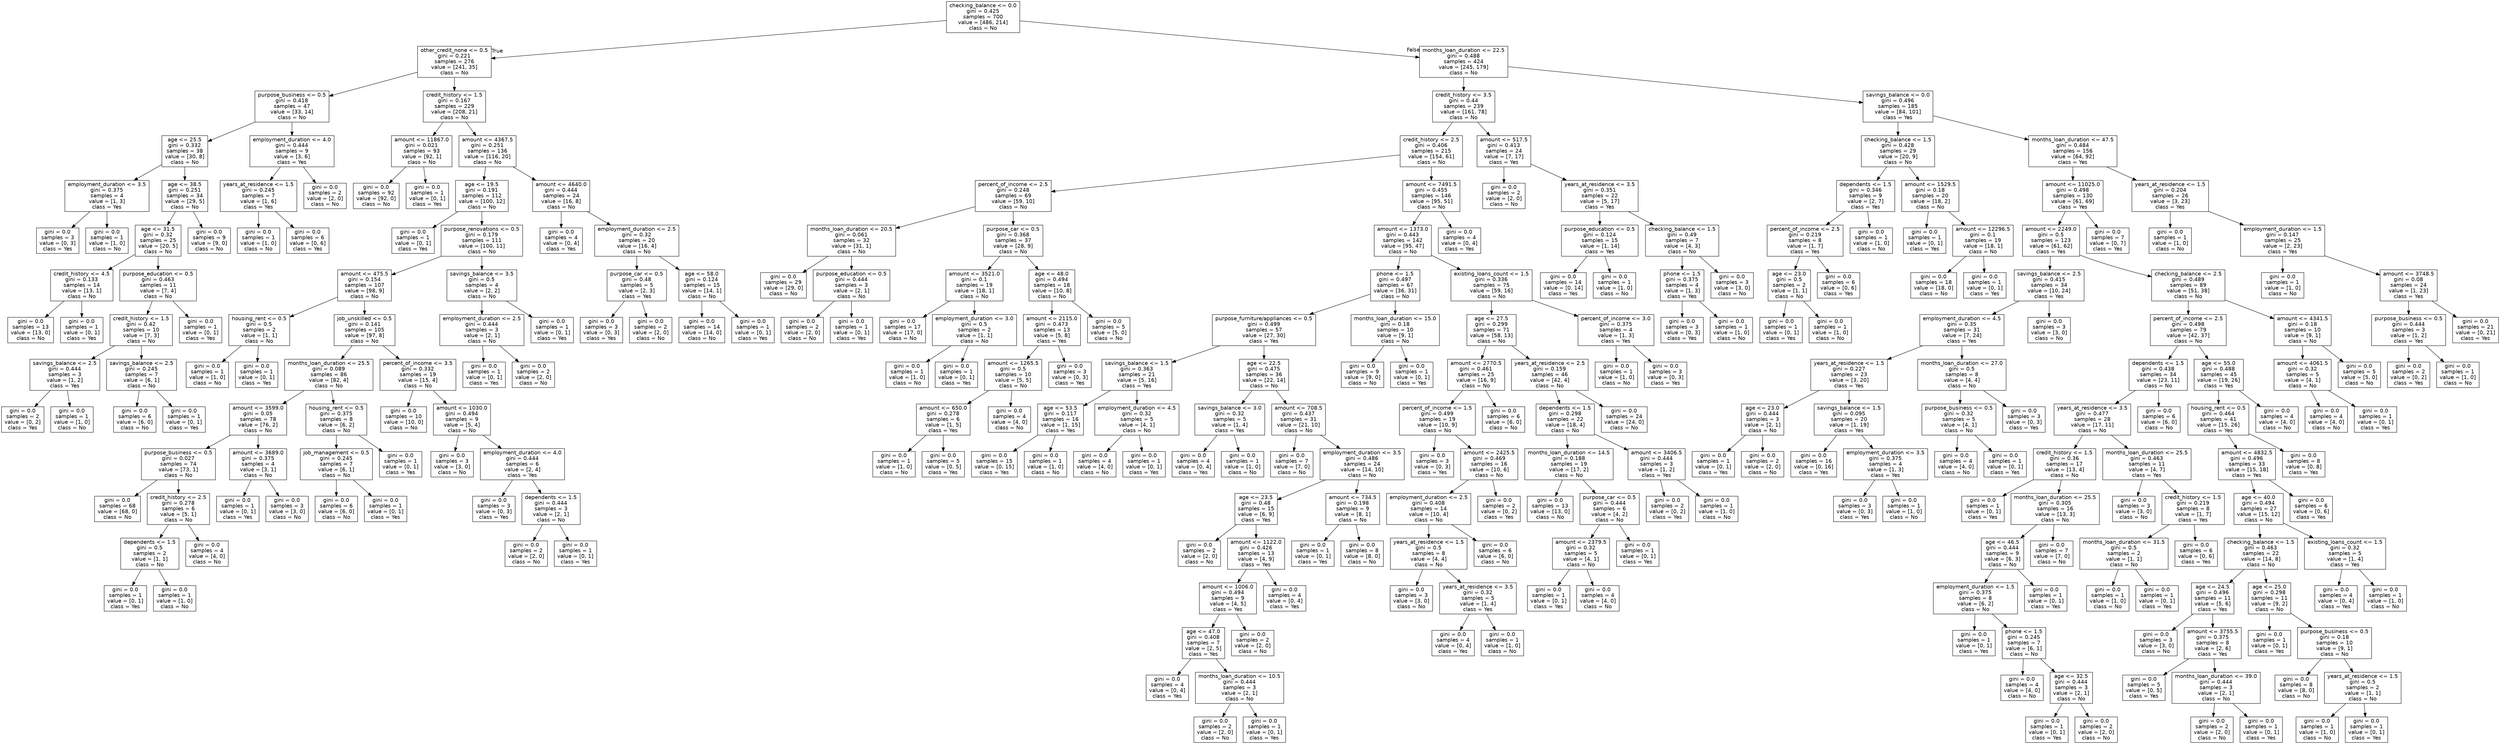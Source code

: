 digraph Tree {
node [shape=box, fontname="helvetica"] ;
edge [fontname="helvetica"] ;
0 [label="checking_balance <= 0.0\ngini = 0.425\nsamples = 700\nvalue = [486, 214]\nclass = No"] ;
1 [label="other_credit_none <= 0.5\ngini = 0.221\nsamples = 276\nvalue = [241, 35]\nclass = No"] ;
0 -> 1 [labeldistance=2.5, labelangle=45, headlabel="True"] ;
2 [label="purpose_business <= 0.5\ngini = 0.418\nsamples = 47\nvalue = [33, 14]\nclass = No"] ;
1 -> 2 ;
3 [label="age <= 25.5\ngini = 0.332\nsamples = 38\nvalue = [30, 8]\nclass = No"] ;
2 -> 3 ;
4 [label="employment_duration <= 3.5\ngini = 0.375\nsamples = 4\nvalue = [1, 3]\nclass = Yes"] ;
3 -> 4 ;
5 [label="gini = 0.0\nsamples = 3\nvalue = [0, 3]\nclass = Yes"] ;
4 -> 5 ;
6 [label="gini = 0.0\nsamples = 1\nvalue = [1, 0]\nclass = No"] ;
4 -> 6 ;
7 [label="age <= 38.5\ngini = 0.251\nsamples = 34\nvalue = [29, 5]\nclass = No"] ;
3 -> 7 ;
8 [label="age <= 31.5\ngini = 0.32\nsamples = 25\nvalue = [20, 5]\nclass = No"] ;
7 -> 8 ;
9 [label="credit_history <= 4.5\ngini = 0.133\nsamples = 14\nvalue = [13, 1]\nclass = No"] ;
8 -> 9 ;
10 [label="gini = 0.0\nsamples = 13\nvalue = [13, 0]\nclass = No"] ;
9 -> 10 ;
11 [label="gini = 0.0\nsamples = 1\nvalue = [0, 1]\nclass = Yes"] ;
9 -> 11 ;
12 [label="purpose_education <= 0.5\ngini = 0.463\nsamples = 11\nvalue = [7, 4]\nclass = No"] ;
8 -> 12 ;
13 [label="credit_history <= 1.5\ngini = 0.42\nsamples = 10\nvalue = [7, 3]\nclass = No"] ;
12 -> 13 ;
14 [label="savings_balance <= 2.5\ngini = 0.444\nsamples = 3\nvalue = [1, 2]\nclass = Yes"] ;
13 -> 14 ;
15 [label="gini = 0.0\nsamples = 2\nvalue = [0, 2]\nclass = Yes"] ;
14 -> 15 ;
16 [label="gini = 0.0\nsamples = 1\nvalue = [1, 0]\nclass = No"] ;
14 -> 16 ;
17 [label="savings_balance <= 2.5\ngini = 0.245\nsamples = 7\nvalue = [6, 1]\nclass = No"] ;
13 -> 17 ;
18 [label="gini = 0.0\nsamples = 6\nvalue = [6, 0]\nclass = No"] ;
17 -> 18 ;
19 [label="gini = 0.0\nsamples = 1\nvalue = [0, 1]\nclass = Yes"] ;
17 -> 19 ;
20 [label="gini = 0.0\nsamples = 1\nvalue = [0, 1]\nclass = Yes"] ;
12 -> 20 ;
21 [label="gini = 0.0\nsamples = 9\nvalue = [9, 0]\nclass = No"] ;
7 -> 21 ;
22 [label="employment_duration <= 4.0\ngini = 0.444\nsamples = 9\nvalue = [3, 6]\nclass = Yes"] ;
2 -> 22 ;
23 [label="years_at_residence <= 1.5\ngini = 0.245\nsamples = 7\nvalue = [1, 6]\nclass = Yes"] ;
22 -> 23 ;
24 [label="gini = 0.0\nsamples = 1\nvalue = [1, 0]\nclass = No"] ;
23 -> 24 ;
25 [label="gini = 0.0\nsamples = 6\nvalue = [0, 6]\nclass = Yes"] ;
23 -> 25 ;
26 [label="gini = 0.0\nsamples = 2\nvalue = [2, 0]\nclass = No"] ;
22 -> 26 ;
27 [label="credit_history <= 1.5\ngini = 0.167\nsamples = 229\nvalue = [208, 21]\nclass = No"] ;
1 -> 27 ;
28 [label="amount <= 11867.0\ngini = 0.021\nsamples = 93\nvalue = [92, 1]\nclass = No"] ;
27 -> 28 ;
29 [label="gini = 0.0\nsamples = 92\nvalue = [92, 0]\nclass = No"] ;
28 -> 29 ;
30 [label="gini = 0.0\nsamples = 1\nvalue = [0, 1]\nclass = Yes"] ;
28 -> 30 ;
31 [label="amount <= 4367.5\ngini = 0.251\nsamples = 136\nvalue = [116, 20]\nclass = No"] ;
27 -> 31 ;
32 [label="age <= 19.5\ngini = 0.191\nsamples = 112\nvalue = [100, 12]\nclass = No"] ;
31 -> 32 ;
33 [label="gini = 0.0\nsamples = 1\nvalue = [0, 1]\nclass = Yes"] ;
32 -> 33 ;
34 [label="purpose_renovations <= 0.5\ngini = 0.179\nsamples = 111\nvalue = [100, 11]\nclass = No"] ;
32 -> 34 ;
35 [label="amount <= 475.5\ngini = 0.154\nsamples = 107\nvalue = [98, 9]\nclass = No"] ;
34 -> 35 ;
36 [label="housing_rent <= 0.5\ngini = 0.5\nsamples = 2\nvalue = [1, 1]\nclass = No"] ;
35 -> 36 ;
37 [label="gini = 0.0\nsamples = 1\nvalue = [1, 0]\nclass = No"] ;
36 -> 37 ;
38 [label="gini = 0.0\nsamples = 1\nvalue = [0, 1]\nclass = Yes"] ;
36 -> 38 ;
39 [label="job_unskilled <= 0.5\ngini = 0.141\nsamples = 105\nvalue = [97, 8]\nclass = No"] ;
35 -> 39 ;
40 [label="months_loan_duration <= 25.5\ngini = 0.089\nsamples = 86\nvalue = [82, 4]\nclass = No"] ;
39 -> 40 ;
41 [label="amount <= 3599.0\ngini = 0.05\nsamples = 78\nvalue = [76, 2]\nclass = No"] ;
40 -> 41 ;
42 [label="purpose_business <= 0.5\ngini = 0.027\nsamples = 74\nvalue = [73, 1]\nclass = No"] ;
41 -> 42 ;
43 [label="gini = 0.0\nsamples = 68\nvalue = [68, 0]\nclass = No"] ;
42 -> 43 ;
44 [label="credit_history <= 2.5\ngini = 0.278\nsamples = 6\nvalue = [5, 1]\nclass = No"] ;
42 -> 44 ;
45 [label="dependents <= 1.5\ngini = 0.5\nsamples = 2\nvalue = [1, 1]\nclass = No"] ;
44 -> 45 ;
46 [label="gini = 0.0\nsamples = 1\nvalue = [0, 1]\nclass = Yes"] ;
45 -> 46 ;
47 [label="gini = 0.0\nsamples = 1\nvalue = [1, 0]\nclass = No"] ;
45 -> 47 ;
48 [label="gini = 0.0\nsamples = 4\nvalue = [4, 0]\nclass = No"] ;
44 -> 48 ;
49 [label="amount <= 3689.0\ngini = 0.375\nsamples = 4\nvalue = [3, 1]\nclass = No"] ;
41 -> 49 ;
50 [label="gini = 0.0\nsamples = 1\nvalue = [0, 1]\nclass = Yes"] ;
49 -> 50 ;
51 [label="gini = 0.0\nsamples = 3\nvalue = [3, 0]\nclass = No"] ;
49 -> 51 ;
52 [label="housing_rent <= 0.5\ngini = 0.375\nsamples = 8\nvalue = [6, 2]\nclass = No"] ;
40 -> 52 ;
53 [label="job_management <= 0.5\ngini = 0.245\nsamples = 7\nvalue = [6, 1]\nclass = No"] ;
52 -> 53 ;
54 [label="gini = 0.0\nsamples = 6\nvalue = [6, 0]\nclass = No"] ;
53 -> 54 ;
55 [label="gini = 0.0\nsamples = 1\nvalue = [0, 1]\nclass = Yes"] ;
53 -> 55 ;
56 [label="gini = 0.0\nsamples = 1\nvalue = [0, 1]\nclass = Yes"] ;
52 -> 56 ;
57 [label="percent_of_income <= 3.5\ngini = 0.332\nsamples = 19\nvalue = [15, 4]\nclass = No"] ;
39 -> 57 ;
58 [label="gini = 0.0\nsamples = 10\nvalue = [10, 0]\nclass = No"] ;
57 -> 58 ;
59 [label="amount <= 1030.0\ngini = 0.494\nsamples = 9\nvalue = [5, 4]\nclass = No"] ;
57 -> 59 ;
60 [label="gini = 0.0\nsamples = 3\nvalue = [3, 0]\nclass = No"] ;
59 -> 60 ;
61 [label="employment_duration <= 4.0\ngini = 0.444\nsamples = 6\nvalue = [2, 4]\nclass = Yes"] ;
59 -> 61 ;
62 [label="gini = 0.0\nsamples = 3\nvalue = [0, 3]\nclass = Yes"] ;
61 -> 62 ;
63 [label="dependents <= 1.5\ngini = 0.444\nsamples = 3\nvalue = [2, 1]\nclass = No"] ;
61 -> 63 ;
64 [label="gini = 0.0\nsamples = 2\nvalue = [2, 0]\nclass = No"] ;
63 -> 64 ;
65 [label="gini = 0.0\nsamples = 1\nvalue = [0, 1]\nclass = Yes"] ;
63 -> 65 ;
66 [label="savings_balance <= 3.5\ngini = 0.5\nsamples = 4\nvalue = [2, 2]\nclass = No"] ;
34 -> 66 ;
67 [label="employment_duration <= 2.5\ngini = 0.444\nsamples = 3\nvalue = [2, 1]\nclass = No"] ;
66 -> 67 ;
68 [label="gini = 0.0\nsamples = 1\nvalue = [0, 1]\nclass = Yes"] ;
67 -> 68 ;
69 [label="gini = 0.0\nsamples = 2\nvalue = [2, 0]\nclass = No"] ;
67 -> 69 ;
70 [label="gini = 0.0\nsamples = 1\nvalue = [0, 1]\nclass = Yes"] ;
66 -> 70 ;
71 [label="amount <= 4640.0\ngini = 0.444\nsamples = 24\nvalue = [16, 8]\nclass = No"] ;
31 -> 71 ;
72 [label="gini = 0.0\nsamples = 4\nvalue = [0, 4]\nclass = Yes"] ;
71 -> 72 ;
73 [label="employment_duration <= 2.5\ngini = 0.32\nsamples = 20\nvalue = [16, 4]\nclass = No"] ;
71 -> 73 ;
74 [label="purpose_car <= 0.5\ngini = 0.48\nsamples = 5\nvalue = [2, 3]\nclass = Yes"] ;
73 -> 74 ;
75 [label="gini = 0.0\nsamples = 3\nvalue = [0, 3]\nclass = Yes"] ;
74 -> 75 ;
76 [label="gini = 0.0\nsamples = 2\nvalue = [2, 0]\nclass = No"] ;
74 -> 76 ;
77 [label="age <= 58.0\ngini = 0.124\nsamples = 15\nvalue = [14, 1]\nclass = No"] ;
73 -> 77 ;
78 [label="gini = 0.0\nsamples = 14\nvalue = [14, 0]\nclass = No"] ;
77 -> 78 ;
79 [label="gini = 0.0\nsamples = 1\nvalue = [0, 1]\nclass = Yes"] ;
77 -> 79 ;
80 [label="months_loan_duration <= 22.5\ngini = 0.488\nsamples = 424\nvalue = [245, 179]\nclass = No"] ;
0 -> 80 [labeldistance=2.5, labelangle=-45, headlabel="False"] ;
81 [label="credit_history <= 3.5\ngini = 0.44\nsamples = 239\nvalue = [161, 78]\nclass = No"] ;
80 -> 81 ;
82 [label="credit_history <= 2.5\ngini = 0.406\nsamples = 215\nvalue = [154, 61]\nclass = No"] ;
81 -> 82 ;
83 [label="percent_of_income <= 2.5\ngini = 0.248\nsamples = 69\nvalue = [59, 10]\nclass = No"] ;
82 -> 83 ;
84 [label="months_loan_duration <= 20.5\ngini = 0.061\nsamples = 32\nvalue = [31, 1]\nclass = No"] ;
83 -> 84 ;
85 [label="gini = 0.0\nsamples = 29\nvalue = [29, 0]\nclass = No"] ;
84 -> 85 ;
86 [label="purpose_education <= 0.5\ngini = 0.444\nsamples = 3\nvalue = [2, 1]\nclass = No"] ;
84 -> 86 ;
87 [label="gini = 0.0\nsamples = 2\nvalue = [2, 0]\nclass = No"] ;
86 -> 87 ;
88 [label="gini = 0.0\nsamples = 1\nvalue = [0, 1]\nclass = Yes"] ;
86 -> 88 ;
89 [label="purpose_car <= 0.5\ngini = 0.368\nsamples = 37\nvalue = [28, 9]\nclass = No"] ;
83 -> 89 ;
90 [label="amount <= 3521.0\ngini = 0.1\nsamples = 19\nvalue = [18, 1]\nclass = No"] ;
89 -> 90 ;
91 [label="gini = 0.0\nsamples = 17\nvalue = [17, 0]\nclass = No"] ;
90 -> 91 ;
92 [label="employment_duration <= 3.0\ngini = 0.5\nsamples = 2\nvalue = [1, 1]\nclass = No"] ;
90 -> 92 ;
93 [label="gini = 0.0\nsamples = 1\nvalue = [1, 0]\nclass = No"] ;
92 -> 93 ;
94 [label="gini = 0.0\nsamples = 1\nvalue = [0, 1]\nclass = Yes"] ;
92 -> 94 ;
95 [label="age <= 48.0\ngini = 0.494\nsamples = 18\nvalue = [10, 8]\nclass = No"] ;
89 -> 95 ;
96 [label="amount <= 2115.0\ngini = 0.473\nsamples = 13\nvalue = [5, 8]\nclass = Yes"] ;
95 -> 96 ;
97 [label="amount <= 1265.5\ngini = 0.5\nsamples = 10\nvalue = [5, 5]\nclass = No"] ;
96 -> 97 ;
98 [label="amount <= 650.0\ngini = 0.278\nsamples = 6\nvalue = [1, 5]\nclass = Yes"] ;
97 -> 98 ;
99 [label="gini = 0.0\nsamples = 1\nvalue = [1, 0]\nclass = No"] ;
98 -> 99 ;
100 [label="gini = 0.0\nsamples = 5\nvalue = [0, 5]\nclass = Yes"] ;
98 -> 100 ;
101 [label="gini = 0.0\nsamples = 4\nvalue = [4, 0]\nclass = No"] ;
97 -> 101 ;
102 [label="gini = 0.0\nsamples = 3\nvalue = [0, 3]\nclass = Yes"] ;
96 -> 102 ;
103 [label="gini = 0.0\nsamples = 5\nvalue = [5, 0]\nclass = No"] ;
95 -> 103 ;
104 [label="amount <= 7491.5\ngini = 0.455\nsamples = 146\nvalue = [95, 51]\nclass = No"] ;
82 -> 104 ;
105 [label="amount <= 1373.0\ngini = 0.443\nsamples = 142\nvalue = [95, 47]\nclass = No"] ;
104 -> 105 ;
106 [label="phone <= 1.5\ngini = 0.497\nsamples = 67\nvalue = [36, 31]\nclass = No"] ;
105 -> 106 ;
107 [label="purpose_furniture/appliances <= 0.5\ngini = 0.499\nsamples = 57\nvalue = [27, 30]\nclass = Yes"] ;
106 -> 107 ;
108 [label="savings_balance <= 1.5\ngini = 0.363\nsamples = 21\nvalue = [5, 16]\nclass = Yes"] ;
107 -> 108 ;
109 [label="age <= 53.5\ngini = 0.117\nsamples = 16\nvalue = [1, 15]\nclass = Yes"] ;
108 -> 109 ;
110 [label="gini = 0.0\nsamples = 15\nvalue = [0, 15]\nclass = Yes"] ;
109 -> 110 ;
111 [label="gini = 0.0\nsamples = 1\nvalue = [1, 0]\nclass = No"] ;
109 -> 111 ;
112 [label="employment_duration <= 4.5\ngini = 0.32\nsamples = 5\nvalue = [4, 1]\nclass = No"] ;
108 -> 112 ;
113 [label="gini = 0.0\nsamples = 4\nvalue = [4, 0]\nclass = No"] ;
112 -> 113 ;
114 [label="gini = 0.0\nsamples = 1\nvalue = [0, 1]\nclass = Yes"] ;
112 -> 114 ;
115 [label="age <= 22.5\ngini = 0.475\nsamples = 36\nvalue = [22, 14]\nclass = No"] ;
107 -> 115 ;
116 [label="savings_balance <= 3.0\ngini = 0.32\nsamples = 5\nvalue = [1, 4]\nclass = Yes"] ;
115 -> 116 ;
117 [label="gini = 0.0\nsamples = 4\nvalue = [0, 4]\nclass = Yes"] ;
116 -> 117 ;
118 [label="gini = 0.0\nsamples = 1\nvalue = [1, 0]\nclass = No"] ;
116 -> 118 ;
119 [label="amount <= 708.5\ngini = 0.437\nsamples = 31\nvalue = [21, 10]\nclass = No"] ;
115 -> 119 ;
120 [label="gini = 0.0\nsamples = 7\nvalue = [7, 0]\nclass = No"] ;
119 -> 120 ;
121 [label="employment_duration <= 3.5\ngini = 0.486\nsamples = 24\nvalue = [14, 10]\nclass = No"] ;
119 -> 121 ;
122 [label="age <= 23.5\ngini = 0.48\nsamples = 15\nvalue = [6, 9]\nclass = Yes"] ;
121 -> 122 ;
123 [label="gini = 0.0\nsamples = 2\nvalue = [2, 0]\nclass = No"] ;
122 -> 123 ;
124 [label="amount <= 1122.0\ngini = 0.426\nsamples = 13\nvalue = [4, 9]\nclass = Yes"] ;
122 -> 124 ;
125 [label="amount <= 1006.0\ngini = 0.494\nsamples = 9\nvalue = [4, 5]\nclass = Yes"] ;
124 -> 125 ;
126 [label="age <= 47.0\ngini = 0.408\nsamples = 7\nvalue = [2, 5]\nclass = Yes"] ;
125 -> 126 ;
127 [label="gini = 0.0\nsamples = 4\nvalue = [0, 4]\nclass = Yes"] ;
126 -> 127 ;
128 [label="months_loan_duration <= 10.5\ngini = 0.444\nsamples = 3\nvalue = [2, 1]\nclass = No"] ;
126 -> 128 ;
129 [label="gini = 0.0\nsamples = 2\nvalue = [2, 0]\nclass = No"] ;
128 -> 129 ;
130 [label="gini = 0.0\nsamples = 1\nvalue = [0, 1]\nclass = Yes"] ;
128 -> 130 ;
131 [label="gini = 0.0\nsamples = 2\nvalue = [2, 0]\nclass = No"] ;
125 -> 131 ;
132 [label="gini = 0.0\nsamples = 4\nvalue = [0, 4]\nclass = Yes"] ;
124 -> 132 ;
133 [label="amount <= 734.5\ngini = 0.198\nsamples = 9\nvalue = [8, 1]\nclass = No"] ;
121 -> 133 ;
134 [label="gini = 0.0\nsamples = 1\nvalue = [0, 1]\nclass = Yes"] ;
133 -> 134 ;
135 [label="gini = 0.0\nsamples = 8\nvalue = [8, 0]\nclass = No"] ;
133 -> 135 ;
136 [label="months_loan_duration <= 15.0\ngini = 0.18\nsamples = 10\nvalue = [9, 1]\nclass = No"] ;
106 -> 136 ;
137 [label="gini = 0.0\nsamples = 9\nvalue = [9, 0]\nclass = No"] ;
136 -> 137 ;
138 [label="gini = 0.0\nsamples = 1\nvalue = [0, 1]\nclass = Yes"] ;
136 -> 138 ;
139 [label="existing_loans_count <= 1.5\ngini = 0.336\nsamples = 75\nvalue = [59, 16]\nclass = No"] ;
105 -> 139 ;
140 [label="age <= 27.5\ngini = 0.299\nsamples = 71\nvalue = [58, 13]\nclass = No"] ;
139 -> 140 ;
141 [label="amount <= 2770.5\ngini = 0.461\nsamples = 25\nvalue = [16, 9]\nclass = No"] ;
140 -> 141 ;
142 [label="percent_of_income <= 1.5\ngini = 0.499\nsamples = 19\nvalue = [10, 9]\nclass = No"] ;
141 -> 142 ;
143 [label="gini = 0.0\nsamples = 3\nvalue = [0, 3]\nclass = Yes"] ;
142 -> 143 ;
144 [label="amount <= 2425.5\ngini = 0.469\nsamples = 16\nvalue = [10, 6]\nclass = No"] ;
142 -> 144 ;
145 [label="employment_duration <= 2.5\ngini = 0.408\nsamples = 14\nvalue = [10, 4]\nclass = No"] ;
144 -> 145 ;
146 [label="years_at_residence <= 1.5\ngini = 0.5\nsamples = 8\nvalue = [4, 4]\nclass = No"] ;
145 -> 146 ;
147 [label="gini = 0.0\nsamples = 3\nvalue = [3, 0]\nclass = No"] ;
146 -> 147 ;
148 [label="years_at_residence <= 3.5\ngini = 0.32\nsamples = 5\nvalue = [1, 4]\nclass = Yes"] ;
146 -> 148 ;
149 [label="gini = 0.0\nsamples = 4\nvalue = [0, 4]\nclass = Yes"] ;
148 -> 149 ;
150 [label="gini = 0.0\nsamples = 1\nvalue = [1, 0]\nclass = No"] ;
148 -> 150 ;
151 [label="gini = 0.0\nsamples = 6\nvalue = [6, 0]\nclass = No"] ;
145 -> 151 ;
152 [label="gini = 0.0\nsamples = 2\nvalue = [0, 2]\nclass = Yes"] ;
144 -> 152 ;
153 [label="gini = 0.0\nsamples = 6\nvalue = [6, 0]\nclass = No"] ;
141 -> 153 ;
154 [label="years_at_residence <= 2.5\ngini = 0.159\nsamples = 46\nvalue = [42, 4]\nclass = No"] ;
140 -> 154 ;
155 [label="dependents <= 1.5\ngini = 0.298\nsamples = 22\nvalue = [18, 4]\nclass = No"] ;
154 -> 155 ;
156 [label="months_loan_duration <= 14.5\ngini = 0.188\nsamples = 19\nvalue = [17, 2]\nclass = No"] ;
155 -> 156 ;
157 [label="gini = 0.0\nsamples = 13\nvalue = [13, 0]\nclass = No"] ;
156 -> 157 ;
158 [label="purpose_car <= 0.5\ngini = 0.444\nsamples = 6\nvalue = [4, 2]\nclass = No"] ;
156 -> 158 ;
159 [label="amount <= 2379.5\ngini = 0.32\nsamples = 5\nvalue = [4, 1]\nclass = No"] ;
158 -> 159 ;
160 [label="gini = 0.0\nsamples = 1\nvalue = [0, 1]\nclass = Yes"] ;
159 -> 160 ;
161 [label="gini = 0.0\nsamples = 4\nvalue = [4, 0]\nclass = No"] ;
159 -> 161 ;
162 [label="gini = 0.0\nsamples = 1\nvalue = [0, 1]\nclass = Yes"] ;
158 -> 162 ;
163 [label="amount <= 3406.5\ngini = 0.444\nsamples = 3\nvalue = [1, 2]\nclass = Yes"] ;
155 -> 163 ;
164 [label="gini = 0.0\nsamples = 2\nvalue = [0, 2]\nclass = Yes"] ;
163 -> 164 ;
165 [label="gini = 0.0\nsamples = 1\nvalue = [1, 0]\nclass = No"] ;
163 -> 165 ;
166 [label="gini = 0.0\nsamples = 24\nvalue = [24, 0]\nclass = No"] ;
154 -> 166 ;
167 [label="percent_of_income <= 3.0\ngini = 0.375\nsamples = 4\nvalue = [1, 3]\nclass = Yes"] ;
139 -> 167 ;
168 [label="gini = 0.0\nsamples = 1\nvalue = [1, 0]\nclass = No"] ;
167 -> 168 ;
169 [label="gini = 0.0\nsamples = 3\nvalue = [0, 3]\nclass = Yes"] ;
167 -> 169 ;
170 [label="gini = 0.0\nsamples = 4\nvalue = [0, 4]\nclass = Yes"] ;
104 -> 170 ;
171 [label="amount <= 517.5\ngini = 0.413\nsamples = 24\nvalue = [7, 17]\nclass = Yes"] ;
81 -> 171 ;
172 [label="gini = 0.0\nsamples = 2\nvalue = [2, 0]\nclass = No"] ;
171 -> 172 ;
173 [label="years_at_residence <= 3.5\ngini = 0.351\nsamples = 22\nvalue = [5, 17]\nclass = Yes"] ;
171 -> 173 ;
174 [label="purpose_education <= 0.5\ngini = 0.124\nsamples = 15\nvalue = [1, 14]\nclass = Yes"] ;
173 -> 174 ;
175 [label="gini = 0.0\nsamples = 14\nvalue = [0, 14]\nclass = Yes"] ;
174 -> 175 ;
176 [label="gini = 0.0\nsamples = 1\nvalue = [1, 0]\nclass = No"] ;
174 -> 176 ;
177 [label="checking_balance <= 1.5\ngini = 0.49\nsamples = 7\nvalue = [4, 3]\nclass = No"] ;
173 -> 177 ;
178 [label="phone <= 1.5\ngini = 0.375\nsamples = 4\nvalue = [1, 3]\nclass = Yes"] ;
177 -> 178 ;
179 [label="gini = 0.0\nsamples = 3\nvalue = [0, 3]\nclass = Yes"] ;
178 -> 179 ;
180 [label="gini = 0.0\nsamples = 1\nvalue = [1, 0]\nclass = No"] ;
178 -> 180 ;
181 [label="gini = 0.0\nsamples = 3\nvalue = [3, 0]\nclass = No"] ;
177 -> 181 ;
182 [label="savings_balance <= 0.0\ngini = 0.496\nsamples = 185\nvalue = [84, 101]\nclass = Yes"] ;
80 -> 182 ;
183 [label="checking_balance <= 1.5\ngini = 0.428\nsamples = 29\nvalue = [20, 9]\nclass = No"] ;
182 -> 183 ;
184 [label="dependents <= 1.5\ngini = 0.346\nsamples = 9\nvalue = [2, 7]\nclass = Yes"] ;
183 -> 184 ;
185 [label="percent_of_income <= 2.5\ngini = 0.219\nsamples = 8\nvalue = [1, 7]\nclass = Yes"] ;
184 -> 185 ;
186 [label="age <= 23.0\ngini = 0.5\nsamples = 2\nvalue = [1, 1]\nclass = No"] ;
185 -> 186 ;
187 [label="gini = 0.0\nsamples = 1\nvalue = [0, 1]\nclass = Yes"] ;
186 -> 187 ;
188 [label="gini = 0.0\nsamples = 1\nvalue = [1, 0]\nclass = No"] ;
186 -> 188 ;
189 [label="gini = 0.0\nsamples = 6\nvalue = [0, 6]\nclass = Yes"] ;
185 -> 189 ;
190 [label="gini = 0.0\nsamples = 1\nvalue = [1, 0]\nclass = No"] ;
184 -> 190 ;
191 [label="amount <= 1529.5\ngini = 0.18\nsamples = 20\nvalue = [18, 2]\nclass = No"] ;
183 -> 191 ;
192 [label="gini = 0.0\nsamples = 1\nvalue = [0, 1]\nclass = Yes"] ;
191 -> 192 ;
193 [label="amount <= 12296.5\ngini = 0.1\nsamples = 19\nvalue = [18, 1]\nclass = No"] ;
191 -> 193 ;
194 [label="gini = 0.0\nsamples = 18\nvalue = [18, 0]\nclass = No"] ;
193 -> 194 ;
195 [label="gini = 0.0\nsamples = 1\nvalue = [0, 1]\nclass = Yes"] ;
193 -> 195 ;
196 [label="months_loan_duration <= 47.5\ngini = 0.484\nsamples = 156\nvalue = [64, 92]\nclass = Yes"] ;
182 -> 196 ;
197 [label="amount <= 11025.0\ngini = 0.498\nsamples = 130\nvalue = [61, 69]\nclass = Yes"] ;
196 -> 197 ;
198 [label="amount <= 2249.0\ngini = 0.5\nsamples = 123\nvalue = [61, 62]\nclass = Yes"] ;
197 -> 198 ;
199 [label="savings_balance <= 2.5\ngini = 0.415\nsamples = 34\nvalue = [10, 24]\nclass = Yes"] ;
198 -> 199 ;
200 [label="employment_duration <= 4.5\ngini = 0.35\nsamples = 31\nvalue = [7, 24]\nclass = Yes"] ;
199 -> 200 ;
201 [label="years_at_residence <= 1.5\ngini = 0.227\nsamples = 23\nvalue = [3, 20]\nclass = Yes"] ;
200 -> 201 ;
202 [label="age <= 23.0\ngini = 0.444\nsamples = 3\nvalue = [2, 1]\nclass = No"] ;
201 -> 202 ;
203 [label="gini = 0.0\nsamples = 1\nvalue = [0, 1]\nclass = Yes"] ;
202 -> 203 ;
204 [label="gini = 0.0\nsamples = 2\nvalue = [2, 0]\nclass = No"] ;
202 -> 204 ;
205 [label="savings_balance <= 1.5\ngini = 0.095\nsamples = 20\nvalue = [1, 19]\nclass = Yes"] ;
201 -> 205 ;
206 [label="gini = 0.0\nsamples = 16\nvalue = [0, 16]\nclass = Yes"] ;
205 -> 206 ;
207 [label="employment_duration <= 3.5\ngini = 0.375\nsamples = 4\nvalue = [1, 3]\nclass = Yes"] ;
205 -> 207 ;
208 [label="gini = 0.0\nsamples = 3\nvalue = [0, 3]\nclass = Yes"] ;
207 -> 208 ;
209 [label="gini = 0.0\nsamples = 1\nvalue = [1, 0]\nclass = No"] ;
207 -> 209 ;
210 [label="months_loan_duration <= 27.0\ngini = 0.5\nsamples = 8\nvalue = [4, 4]\nclass = No"] ;
200 -> 210 ;
211 [label="purpose_business <= 0.5\ngini = 0.32\nsamples = 5\nvalue = [4, 1]\nclass = No"] ;
210 -> 211 ;
212 [label="gini = 0.0\nsamples = 4\nvalue = [4, 0]\nclass = No"] ;
211 -> 212 ;
213 [label="gini = 0.0\nsamples = 1\nvalue = [0, 1]\nclass = Yes"] ;
211 -> 213 ;
214 [label="gini = 0.0\nsamples = 3\nvalue = [0, 3]\nclass = Yes"] ;
210 -> 214 ;
215 [label="gini = 0.0\nsamples = 3\nvalue = [3, 0]\nclass = No"] ;
199 -> 215 ;
216 [label="checking_balance <= 2.5\ngini = 0.489\nsamples = 89\nvalue = [51, 38]\nclass = No"] ;
198 -> 216 ;
217 [label="percent_of_income <= 2.5\ngini = 0.498\nsamples = 79\nvalue = [42, 37]\nclass = No"] ;
216 -> 217 ;
218 [label="dependents <= 1.5\ngini = 0.438\nsamples = 34\nvalue = [23, 11]\nclass = No"] ;
217 -> 218 ;
219 [label="years_at_residence <= 3.5\ngini = 0.477\nsamples = 28\nvalue = [17, 11]\nclass = No"] ;
218 -> 219 ;
220 [label="credit_history <= 1.5\ngini = 0.36\nsamples = 17\nvalue = [13, 4]\nclass = No"] ;
219 -> 220 ;
221 [label="gini = 0.0\nsamples = 1\nvalue = [0, 1]\nclass = Yes"] ;
220 -> 221 ;
222 [label="months_loan_duration <= 25.5\ngini = 0.305\nsamples = 16\nvalue = [13, 3]\nclass = No"] ;
220 -> 222 ;
223 [label="age <= 46.5\ngini = 0.444\nsamples = 9\nvalue = [6, 3]\nclass = No"] ;
222 -> 223 ;
224 [label="employment_duration <= 1.5\ngini = 0.375\nsamples = 8\nvalue = [6, 2]\nclass = No"] ;
223 -> 224 ;
225 [label="gini = 0.0\nsamples = 1\nvalue = [0, 1]\nclass = Yes"] ;
224 -> 225 ;
226 [label="phone <= 1.5\ngini = 0.245\nsamples = 7\nvalue = [6, 1]\nclass = No"] ;
224 -> 226 ;
227 [label="gini = 0.0\nsamples = 4\nvalue = [4, 0]\nclass = No"] ;
226 -> 227 ;
228 [label="age <= 32.5\ngini = 0.444\nsamples = 3\nvalue = [2, 1]\nclass = No"] ;
226 -> 228 ;
229 [label="gini = 0.0\nsamples = 1\nvalue = [0, 1]\nclass = Yes"] ;
228 -> 229 ;
230 [label="gini = 0.0\nsamples = 2\nvalue = [2, 0]\nclass = No"] ;
228 -> 230 ;
231 [label="gini = 0.0\nsamples = 1\nvalue = [0, 1]\nclass = Yes"] ;
223 -> 231 ;
232 [label="gini = 0.0\nsamples = 7\nvalue = [7, 0]\nclass = No"] ;
222 -> 232 ;
233 [label="months_loan_duration <= 25.5\ngini = 0.463\nsamples = 11\nvalue = [4, 7]\nclass = Yes"] ;
219 -> 233 ;
234 [label="gini = 0.0\nsamples = 3\nvalue = [3, 0]\nclass = No"] ;
233 -> 234 ;
235 [label="credit_history <= 1.5\ngini = 0.219\nsamples = 8\nvalue = [1, 7]\nclass = Yes"] ;
233 -> 235 ;
236 [label="months_loan_duration <= 31.5\ngini = 0.5\nsamples = 2\nvalue = [1, 1]\nclass = No"] ;
235 -> 236 ;
237 [label="gini = 0.0\nsamples = 1\nvalue = [1, 0]\nclass = No"] ;
236 -> 237 ;
238 [label="gini = 0.0\nsamples = 1\nvalue = [0, 1]\nclass = Yes"] ;
236 -> 238 ;
239 [label="gini = 0.0\nsamples = 6\nvalue = [0, 6]\nclass = Yes"] ;
235 -> 239 ;
240 [label="gini = 0.0\nsamples = 6\nvalue = [6, 0]\nclass = No"] ;
218 -> 240 ;
241 [label="age <= 55.0\ngini = 0.488\nsamples = 45\nvalue = [19, 26]\nclass = Yes"] ;
217 -> 241 ;
242 [label="housing_rent <= 0.5\ngini = 0.464\nsamples = 41\nvalue = [15, 26]\nclass = Yes"] ;
241 -> 242 ;
243 [label="amount <= 4832.5\ngini = 0.496\nsamples = 33\nvalue = [15, 18]\nclass = Yes"] ;
242 -> 243 ;
244 [label="age <= 40.0\ngini = 0.494\nsamples = 27\nvalue = [15, 12]\nclass = No"] ;
243 -> 244 ;
245 [label="checking_balance <= 1.5\ngini = 0.463\nsamples = 22\nvalue = [14, 8]\nclass = No"] ;
244 -> 245 ;
246 [label="age <= 24.5\ngini = 0.496\nsamples = 11\nvalue = [5, 6]\nclass = Yes"] ;
245 -> 246 ;
247 [label="gini = 0.0\nsamples = 3\nvalue = [3, 0]\nclass = No"] ;
246 -> 247 ;
248 [label="amount <= 3755.5\ngini = 0.375\nsamples = 8\nvalue = [2, 6]\nclass = Yes"] ;
246 -> 248 ;
249 [label="gini = 0.0\nsamples = 5\nvalue = [0, 5]\nclass = Yes"] ;
248 -> 249 ;
250 [label="months_loan_duration <= 39.0\ngini = 0.444\nsamples = 3\nvalue = [2, 1]\nclass = No"] ;
248 -> 250 ;
251 [label="gini = 0.0\nsamples = 2\nvalue = [2, 0]\nclass = No"] ;
250 -> 251 ;
252 [label="gini = 0.0\nsamples = 1\nvalue = [0, 1]\nclass = Yes"] ;
250 -> 252 ;
253 [label="age <= 25.0\ngini = 0.298\nsamples = 11\nvalue = [9, 2]\nclass = No"] ;
245 -> 253 ;
254 [label="gini = 0.0\nsamples = 1\nvalue = [0, 1]\nclass = Yes"] ;
253 -> 254 ;
255 [label="purpose_business <= 0.5\ngini = 0.18\nsamples = 10\nvalue = [9, 1]\nclass = No"] ;
253 -> 255 ;
256 [label="gini = 0.0\nsamples = 8\nvalue = [8, 0]\nclass = No"] ;
255 -> 256 ;
257 [label="years_at_residence <= 1.5\ngini = 0.5\nsamples = 2\nvalue = [1, 1]\nclass = No"] ;
255 -> 257 ;
258 [label="gini = 0.0\nsamples = 1\nvalue = [1, 0]\nclass = No"] ;
257 -> 258 ;
259 [label="gini = 0.0\nsamples = 1\nvalue = [0, 1]\nclass = Yes"] ;
257 -> 259 ;
260 [label="existing_loans_count <= 1.5\ngini = 0.32\nsamples = 5\nvalue = [1, 4]\nclass = Yes"] ;
244 -> 260 ;
261 [label="gini = 0.0\nsamples = 4\nvalue = [0, 4]\nclass = Yes"] ;
260 -> 261 ;
262 [label="gini = 0.0\nsamples = 1\nvalue = [1, 0]\nclass = No"] ;
260 -> 262 ;
263 [label="gini = 0.0\nsamples = 6\nvalue = [0, 6]\nclass = Yes"] ;
243 -> 263 ;
264 [label="gini = 0.0\nsamples = 8\nvalue = [0, 8]\nclass = Yes"] ;
242 -> 264 ;
265 [label="gini = 0.0\nsamples = 4\nvalue = [4, 0]\nclass = No"] ;
241 -> 265 ;
266 [label="amount <= 4341.5\ngini = 0.18\nsamples = 10\nvalue = [9, 1]\nclass = No"] ;
216 -> 266 ;
267 [label="amount <= 4061.5\ngini = 0.32\nsamples = 5\nvalue = [4, 1]\nclass = No"] ;
266 -> 267 ;
268 [label="gini = 0.0\nsamples = 4\nvalue = [4, 0]\nclass = No"] ;
267 -> 268 ;
269 [label="gini = 0.0\nsamples = 1\nvalue = [0, 1]\nclass = Yes"] ;
267 -> 269 ;
270 [label="gini = 0.0\nsamples = 5\nvalue = [5, 0]\nclass = No"] ;
266 -> 270 ;
271 [label="gini = 0.0\nsamples = 7\nvalue = [0, 7]\nclass = Yes"] ;
197 -> 271 ;
272 [label="years_at_residence <= 1.5\ngini = 0.204\nsamples = 26\nvalue = [3, 23]\nclass = Yes"] ;
196 -> 272 ;
273 [label="gini = 0.0\nsamples = 1\nvalue = [1, 0]\nclass = No"] ;
272 -> 273 ;
274 [label="employment_duration <= 1.5\ngini = 0.147\nsamples = 25\nvalue = [2, 23]\nclass = Yes"] ;
272 -> 274 ;
275 [label="gini = 0.0\nsamples = 1\nvalue = [1, 0]\nclass = No"] ;
274 -> 275 ;
276 [label="amount <= 3748.5\ngini = 0.08\nsamples = 24\nvalue = [1, 23]\nclass = Yes"] ;
274 -> 276 ;
277 [label="purpose_business <= 0.5\ngini = 0.444\nsamples = 3\nvalue = [1, 2]\nclass = Yes"] ;
276 -> 277 ;
278 [label="gini = 0.0\nsamples = 2\nvalue = [0, 2]\nclass = Yes"] ;
277 -> 278 ;
279 [label="gini = 0.0\nsamples = 1\nvalue = [1, 0]\nclass = No"] ;
277 -> 279 ;
280 [label="gini = 0.0\nsamples = 21\nvalue = [0, 21]\nclass = Yes"] ;
276 -> 280 ;
}